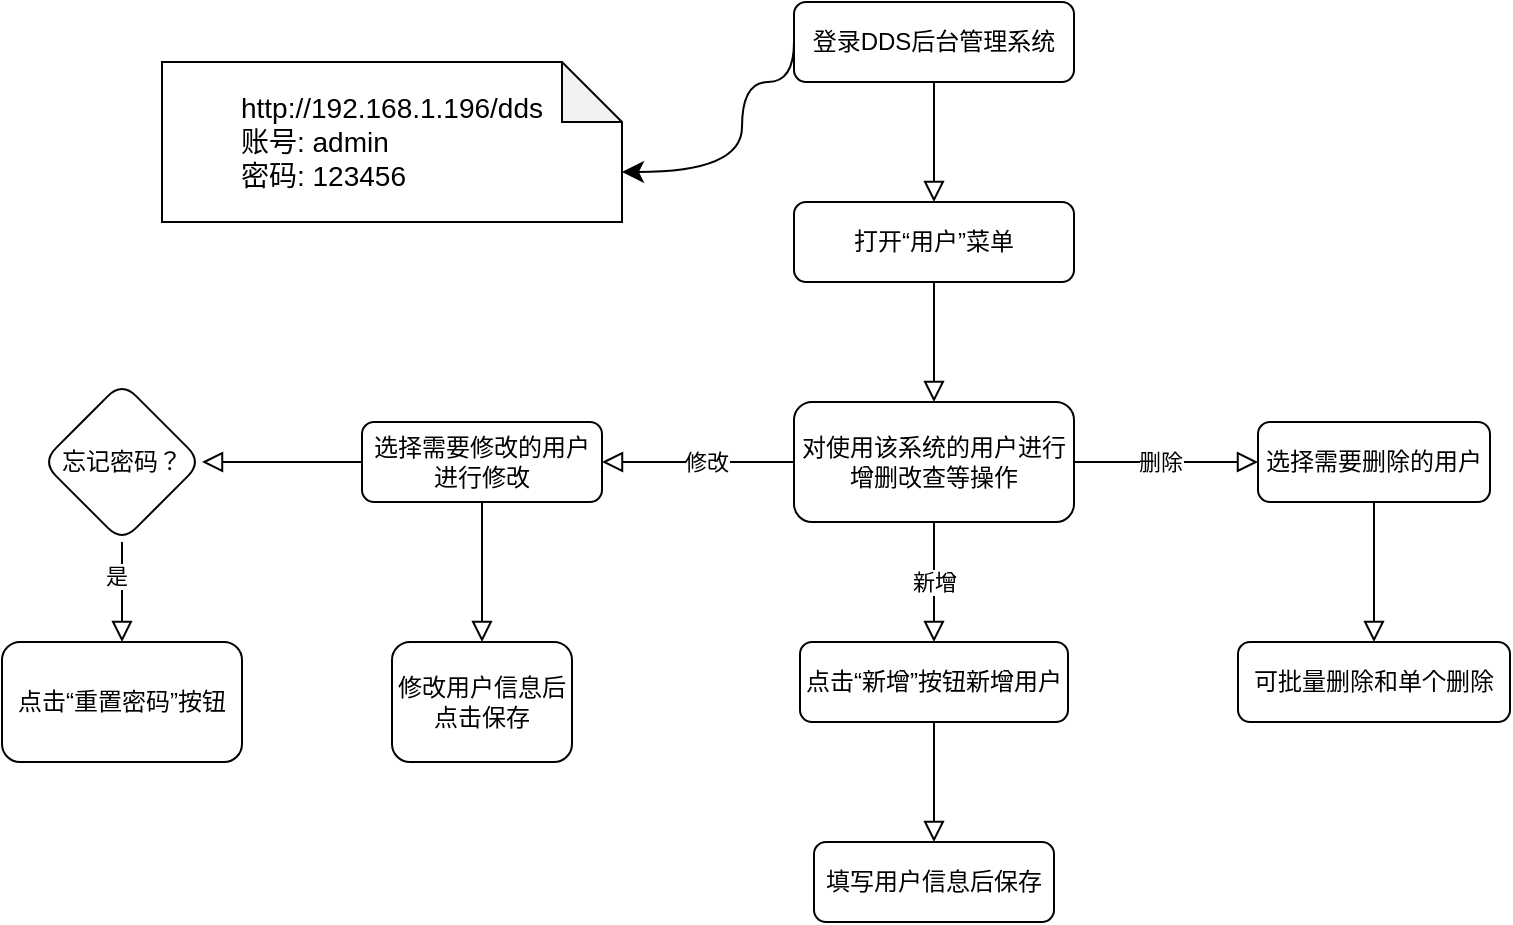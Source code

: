 <mxfile version="24.7.1" type="github">
  <diagram id="C5RBs43oDa-KdzZeNtuy" name="Page-1">
    <mxGraphModel dx="1221" dy="618" grid="1" gridSize="10" guides="1" tooltips="1" connect="1" arrows="1" fold="1" page="1" pageScale="1" pageWidth="827" pageHeight="1169" math="0" shadow="0">
      <root>
        <mxCell id="WIyWlLk6GJQsqaUBKTNV-0" />
        <mxCell id="WIyWlLk6GJQsqaUBKTNV-1" parent="WIyWlLk6GJQsqaUBKTNV-0" />
        <mxCell id="WIyWlLk6GJQsqaUBKTNV-2" value="" style="rounded=0;html=1;jettySize=auto;orthogonalLoop=1;fontSize=11;endArrow=block;endFill=0;endSize=8;strokeWidth=1;shadow=0;labelBackgroundColor=none;edgeStyle=orthogonalEdgeStyle;entryX=0.5;entryY=0;entryDx=0;entryDy=0;" parent="WIyWlLk6GJQsqaUBKTNV-1" source="WIyWlLk6GJQsqaUBKTNV-3" target="Nzg-A50lc7t6u7ROGmk1-0" edge="1">
          <mxGeometry relative="1" as="geometry">
            <mxPoint x="496" y="120" as="targetPoint" />
          </mxGeometry>
        </mxCell>
        <mxCell id="WIyWlLk6GJQsqaUBKTNV-3" value="登录DDS后台管理系统" style="rounded=1;whiteSpace=wrap;html=1;fontSize=12;glass=0;strokeWidth=1;shadow=0;" parent="WIyWlLk6GJQsqaUBKTNV-1" vertex="1">
          <mxGeometry x="426" y="30" width="140" height="40" as="geometry" />
        </mxCell>
        <mxCell id="Nzg-A50lc7t6u7ROGmk1-2" value="" style="edgeStyle=orthogonalEdgeStyle;rounded=0;orthogonalLoop=1;jettySize=auto;html=1;endArrow=block;endFill=0;shadow=0;strokeColor=default;strokeWidth=1;align=center;verticalAlign=middle;fontFamily=Helvetica;fontSize=11;fontColor=default;labelBackgroundColor=none;endSize=8;" parent="WIyWlLk6GJQsqaUBKTNV-1" source="Nzg-A50lc7t6u7ROGmk1-0" target="Nzg-A50lc7t6u7ROGmk1-1" edge="1">
          <mxGeometry relative="1" as="geometry">
            <Array as="points">
              <mxPoint x="496" y="200" />
              <mxPoint x="496" y="200" />
            </Array>
          </mxGeometry>
        </mxCell>
        <mxCell id="Nzg-A50lc7t6u7ROGmk1-0" value="打开“用户”菜单" style="rounded=1;whiteSpace=wrap;html=1;" parent="WIyWlLk6GJQsqaUBKTNV-1" vertex="1">
          <mxGeometry x="426" y="130" width="140" height="40" as="geometry" />
        </mxCell>
        <mxCell id="PLFmCeCdDCqQdXW4V1uD-1" value="" style="edgeStyle=orthogonalEdgeStyle;rounded=0;orthogonalLoop=1;jettySize=auto;html=1;endSize=8;endArrow=block;endFill=0;" edge="1" parent="WIyWlLk6GJQsqaUBKTNV-1" source="Nzg-A50lc7t6u7ROGmk1-1" target="PLFmCeCdDCqQdXW4V1uD-0">
          <mxGeometry relative="1" as="geometry" />
        </mxCell>
        <mxCell id="PLFmCeCdDCqQdXW4V1uD-20" value="修改" style="edgeLabel;html=1;align=center;verticalAlign=middle;resizable=0;points=[];fontFamily=Helvetica;fontSize=11;fontColor=default;labelBackgroundColor=default;" vertex="1" connectable="0" parent="PLFmCeCdDCqQdXW4V1uD-1">
          <mxGeometry x="-0.076" y="1" relative="1" as="geometry">
            <mxPoint y="-1" as="offset" />
          </mxGeometry>
        </mxCell>
        <mxCell id="PLFmCeCdDCqQdXW4V1uD-3" value="" style="edgeStyle=orthogonalEdgeStyle;shape=connector;rounded=0;orthogonalLoop=1;jettySize=auto;html=1;strokeColor=default;align=center;verticalAlign=middle;fontFamily=Helvetica;fontSize=11;fontColor=default;labelBackgroundColor=default;endArrow=block;endFill=0;endSize=8;" edge="1" parent="WIyWlLk6GJQsqaUBKTNV-1" source="Nzg-A50lc7t6u7ROGmk1-1" target="PLFmCeCdDCqQdXW4V1uD-2">
          <mxGeometry relative="1" as="geometry" />
        </mxCell>
        <mxCell id="PLFmCeCdDCqQdXW4V1uD-21" value="删除" style="edgeLabel;html=1;align=center;verticalAlign=middle;resizable=0;points=[];fontFamily=Helvetica;fontSize=11;fontColor=default;labelBackgroundColor=default;" vertex="1" connectable="0" parent="PLFmCeCdDCqQdXW4V1uD-3">
          <mxGeometry x="-0.072" y="3" relative="1" as="geometry">
            <mxPoint y="3" as="offset" />
          </mxGeometry>
        </mxCell>
        <mxCell id="PLFmCeCdDCqQdXW4V1uD-5" value="" style="edgeStyle=orthogonalEdgeStyle;shape=connector;rounded=0;orthogonalLoop=1;jettySize=auto;html=1;strokeColor=default;align=center;verticalAlign=middle;fontFamily=Helvetica;fontSize=11;fontColor=default;labelBackgroundColor=default;endArrow=block;endFill=0;endSize=8;" edge="1" parent="WIyWlLk6GJQsqaUBKTNV-1" source="Nzg-A50lc7t6u7ROGmk1-1" target="PLFmCeCdDCqQdXW4V1uD-4">
          <mxGeometry relative="1" as="geometry" />
        </mxCell>
        <mxCell id="PLFmCeCdDCqQdXW4V1uD-22" value="新增" style="edgeLabel;html=1;align=center;verticalAlign=middle;resizable=0;points=[];fontFamily=Helvetica;fontSize=11;fontColor=default;labelBackgroundColor=default;" vertex="1" connectable="0" parent="PLFmCeCdDCqQdXW4V1uD-5">
          <mxGeometry x="-0.178" y="4" relative="1" as="geometry">
            <mxPoint x="-4" y="5" as="offset" />
          </mxGeometry>
        </mxCell>
        <mxCell id="Nzg-A50lc7t6u7ROGmk1-1" value="对使用该系统的用户进行增删改查等操作" style="whiteSpace=wrap;html=1;rounded=1;" parent="WIyWlLk6GJQsqaUBKTNV-1" vertex="1">
          <mxGeometry x="426" y="230" width="140" height="60" as="geometry" />
        </mxCell>
        <mxCell id="PLFmCeCdDCqQdXW4V1uD-12" value="" style="edgeStyle=orthogonalEdgeStyle;shape=connector;rounded=0;orthogonalLoop=1;jettySize=auto;html=1;strokeColor=default;align=center;verticalAlign=middle;fontFamily=Helvetica;fontSize=11;fontColor=default;labelBackgroundColor=default;endArrow=block;endFill=0;endSize=8;" edge="1" parent="WIyWlLk6GJQsqaUBKTNV-1" source="PLFmCeCdDCqQdXW4V1uD-0" target="PLFmCeCdDCqQdXW4V1uD-11">
          <mxGeometry relative="1" as="geometry" />
        </mxCell>
        <mxCell id="PLFmCeCdDCqQdXW4V1uD-16" value="" style="edgeStyle=orthogonalEdgeStyle;shape=connector;rounded=0;orthogonalLoop=1;jettySize=auto;html=1;strokeColor=default;align=center;verticalAlign=middle;fontFamily=Helvetica;fontSize=11;fontColor=default;labelBackgroundColor=default;endArrow=block;endFill=0;endSize=8;" edge="1" parent="WIyWlLk6GJQsqaUBKTNV-1" source="PLFmCeCdDCqQdXW4V1uD-0" target="PLFmCeCdDCqQdXW4V1uD-15">
          <mxGeometry relative="1" as="geometry" />
        </mxCell>
        <mxCell id="PLFmCeCdDCqQdXW4V1uD-0" value="选择需要修改的用户进行修改" style="whiteSpace=wrap;html=1;rounded=1;" vertex="1" parent="WIyWlLk6GJQsqaUBKTNV-1">
          <mxGeometry x="210" y="240" width="120" height="40" as="geometry" />
        </mxCell>
        <mxCell id="PLFmCeCdDCqQdXW4V1uD-9" value="" style="edgeStyle=orthogonalEdgeStyle;shape=connector;rounded=0;orthogonalLoop=1;jettySize=auto;html=1;strokeColor=default;align=center;verticalAlign=middle;fontFamily=Helvetica;fontSize=11;fontColor=default;labelBackgroundColor=default;endArrow=block;endFill=0;endSize=8;" edge="1" parent="WIyWlLk6GJQsqaUBKTNV-1" source="PLFmCeCdDCqQdXW4V1uD-2" target="PLFmCeCdDCqQdXW4V1uD-8">
          <mxGeometry relative="1" as="geometry" />
        </mxCell>
        <mxCell id="PLFmCeCdDCqQdXW4V1uD-2" value="选择需要删除的用户" style="whiteSpace=wrap;html=1;rounded=1;" vertex="1" parent="WIyWlLk6GJQsqaUBKTNV-1">
          <mxGeometry x="658" y="240" width="116" height="40" as="geometry" />
        </mxCell>
        <mxCell id="PLFmCeCdDCqQdXW4V1uD-14" value="" style="edgeStyle=orthogonalEdgeStyle;shape=connector;rounded=0;orthogonalLoop=1;jettySize=auto;html=1;strokeColor=default;align=center;verticalAlign=middle;fontFamily=Helvetica;fontSize=11;fontColor=default;labelBackgroundColor=default;endArrow=block;endFill=0;endSize=8;" edge="1" parent="WIyWlLk6GJQsqaUBKTNV-1" source="PLFmCeCdDCqQdXW4V1uD-4" target="PLFmCeCdDCqQdXW4V1uD-13">
          <mxGeometry relative="1" as="geometry" />
        </mxCell>
        <mxCell id="PLFmCeCdDCqQdXW4V1uD-4" value="点击“新增”按钮新增用户" style="whiteSpace=wrap;html=1;rounded=1;" vertex="1" parent="WIyWlLk6GJQsqaUBKTNV-1">
          <mxGeometry x="429" y="350" width="134" height="40" as="geometry" />
        </mxCell>
        <mxCell id="PLFmCeCdDCqQdXW4V1uD-8" value="可批量删除和单个删除" style="whiteSpace=wrap;html=1;rounded=1;" vertex="1" parent="WIyWlLk6GJQsqaUBKTNV-1">
          <mxGeometry x="648" y="350" width="136" height="40" as="geometry" />
        </mxCell>
        <mxCell id="PLFmCeCdDCqQdXW4V1uD-10" style="edgeStyle=orthogonalEdgeStyle;shape=connector;rounded=0;orthogonalLoop=1;jettySize=auto;html=1;exitX=0.5;exitY=1;exitDx=0;exitDy=0;strokeColor=default;align=center;verticalAlign=middle;fontFamily=Helvetica;fontSize=11;fontColor=default;labelBackgroundColor=default;endArrow=block;endFill=0;endSize=8;" edge="1" parent="WIyWlLk6GJQsqaUBKTNV-1" source="PLFmCeCdDCqQdXW4V1uD-0" target="PLFmCeCdDCqQdXW4V1uD-0">
          <mxGeometry relative="1" as="geometry" />
        </mxCell>
        <mxCell id="PLFmCeCdDCqQdXW4V1uD-11" value="修改用户信息后点击保存" style="whiteSpace=wrap;html=1;rounded=1;" vertex="1" parent="WIyWlLk6GJQsqaUBKTNV-1">
          <mxGeometry x="225" y="350" width="90" height="60" as="geometry" />
        </mxCell>
        <mxCell id="PLFmCeCdDCqQdXW4V1uD-13" value="填写用户信息后保存" style="whiteSpace=wrap;html=1;rounded=1;" vertex="1" parent="WIyWlLk6GJQsqaUBKTNV-1">
          <mxGeometry x="436" y="450" width="120" height="40" as="geometry" />
        </mxCell>
        <mxCell id="PLFmCeCdDCqQdXW4V1uD-18" value="" style="edgeStyle=orthogonalEdgeStyle;shape=connector;rounded=0;orthogonalLoop=1;jettySize=auto;html=1;strokeColor=default;align=center;verticalAlign=middle;fontFamily=Helvetica;fontSize=11;fontColor=default;labelBackgroundColor=default;endArrow=block;endFill=0;endSize=8;" edge="1" parent="WIyWlLk6GJQsqaUBKTNV-1" source="PLFmCeCdDCqQdXW4V1uD-15" target="PLFmCeCdDCqQdXW4V1uD-17">
          <mxGeometry relative="1" as="geometry" />
        </mxCell>
        <mxCell id="PLFmCeCdDCqQdXW4V1uD-19" value="是" style="edgeLabel;html=1;align=center;verticalAlign=middle;resizable=0;points=[];fontFamily=Helvetica;fontSize=11;fontColor=default;labelBackgroundColor=default;" vertex="1" connectable="0" parent="PLFmCeCdDCqQdXW4V1uD-18">
          <mxGeometry x="-0.32" y="-3" relative="1" as="geometry">
            <mxPoint as="offset" />
          </mxGeometry>
        </mxCell>
        <mxCell id="PLFmCeCdDCqQdXW4V1uD-15" value="忘记密码？" style="rhombus;whiteSpace=wrap;html=1;rounded=1;" vertex="1" parent="WIyWlLk6GJQsqaUBKTNV-1">
          <mxGeometry x="50" y="220" width="80" height="80" as="geometry" />
        </mxCell>
        <mxCell id="PLFmCeCdDCqQdXW4V1uD-17" value="点击“重置密码”按钮" style="whiteSpace=wrap;html=1;rounded=1;" vertex="1" parent="WIyWlLk6GJQsqaUBKTNV-1">
          <mxGeometry x="30" y="350" width="120" height="60" as="geometry" />
        </mxCell>
        <mxCell id="PLFmCeCdDCqQdXW4V1uD-25" value="&lt;div style=&quot;text-align: justify; font-size: 14px;&quot;&gt;&lt;font style=&quot;font-size: 14px;&quot;&gt;http://192.168.1.196/dds&lt;/font&gt;&lt;/div&gt;&lt;div style=&quot;text-align: justify; font-size: 14px;&quot;&gt;&lt;font style=&quot;font-size: 14px;&quot;&gt;账号: admin&lt;/font&gt;&lt;/div&gt;&lt;div style=&quot;text-align: justify; font-size: 14px;&quot;&gt;&lt;font style=&quot;font-size: 14px;&quot;&gt;密码: 123456&lt;/font&gt;&lt;/div&gt;" style="shape=note;whiteSpace=wrap;html=1;backgroundOutline=1;darkOpacity=0.05;fontFamily=Helvetica;fontSize=11;fontColor=default;labelBackgroundColor=default;" vertex="1" parent="WIyWlLk6GJQsqaUBKTNV-1">
          <mxGeometry x="110" y="60" width="230" height="80" as="geometry" />
        </mxCell>
        <mxCell id="PLFmCeCdDCqQdXW4V1uD-28" value="" style="curved=1;endArrow=classic;html=1;rounded=0;strokeColor=default;align=center;verticalAlign=middle;fontFamily=Helvetica;fontSize=11;fontColor=default;labelBackgroundColor=default;edgeStyle=orthogonalEdgeStyle;endSize=8;exitX=0;exitY=0.5;exitDx=0;exitDy=0;entryX=0;entryY=0;entryDx=230;entryDy=55;entryPerimeter=0;" edge="1" parent="WIyWlLk6GJQsqaUBKTNV-1" source="WIyWlLk6GJQsqaUBKTNV-3" target="PLFmCeCdDCqQdXW4V1uD-25">
          <mxGeometry width="50" height="50" relative="1" as="geometry">
            <mxPoint x="350" y="70" as="sourcePoint" />
            <mxPoint x="400" y="20" as="targetPoint" />
            <Array as="points">
              <mxPoint x="426" y="70" />
              <mxPoint x="400" y="70" />
              <mxPoint x="400" y="115" />
            </Array>
          </mxGeometry>
        </mxCell>
      </root>
    </mxGraphModel>
  </diagram>
</mxfile>
